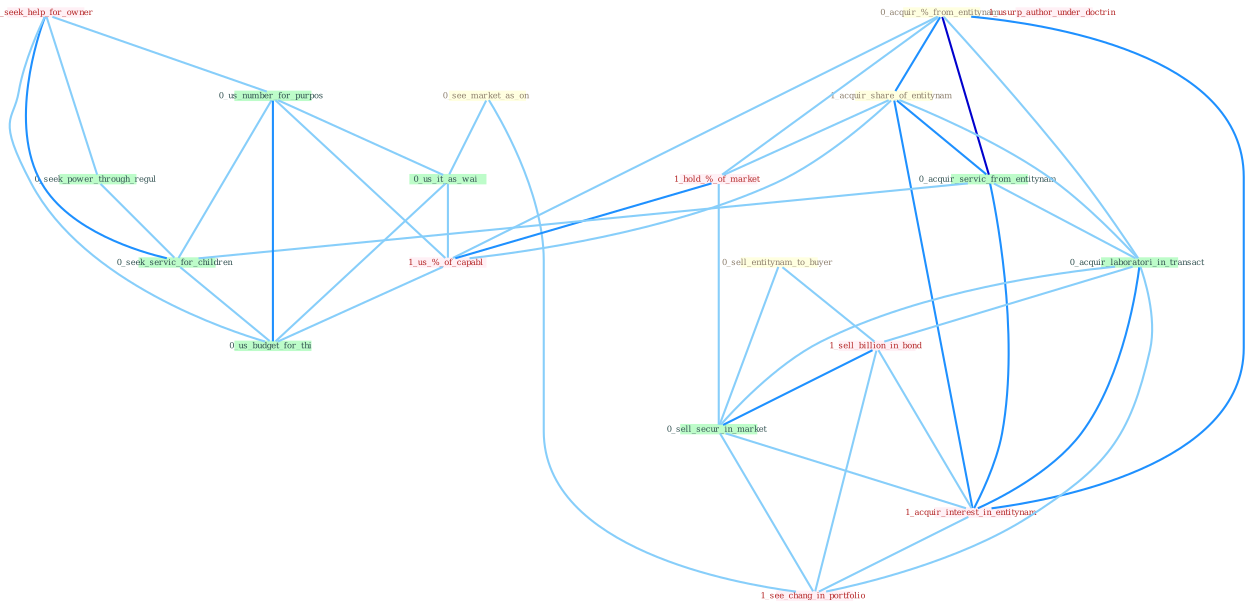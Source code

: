 Graph G{ 
    node
    [shape=polygon,style=filled,width=.5,height=.06,color="#BDFCC9",fixedsize=true,fontsize=4,
    fontcolor="#2f4f4f"];
    {node
    [color="#ffffe0", fontcolor="#8b7d6b"] "0_acquir_%_from_entitynam " "1_acquir_share_of_entitynam " "0_see_market_as_on " "0_sell_entitynam_to_buyer "}
{node [color="#fff0f5", fontcolor="#b22222"] "1_seek_help_for_owner " "1_hold_%_of_market " "1_sell_billion_in_bond " "1_usurp_author_under_doctrin " "1_us_%_of_capabl " "1_acquir_interest_in_entitynam " "1_see_chang_in_portfolio "}
edge [color="#B0E2FF"];

	"0_acquir_%_from_entitynam " -- "1_acquir_share_of_entitynam " [w="2", color="#1e90ff" , len=0.8];
	"0_acquir_%_from_entitynam " -- "0_acquir_servic_from_entitynam " [w="3", color="#0000cd" , len=0.6];
	"0_acquir_%_from_entitynam " -- "1_hold_%_of_market " [w="1", color="#87cefa" ];
	"0_acquir_%_from_entitynam " -- "0_acquir_laboratori_in_transact " [w="1", color="#87cefa" ];
	"0_acquir_%_from_entitynam " -- "1_us_%_of_capabl " [w="1", color="#87cefa" ];
	"0_acquir_%_from_entitynam " -- "1_acquir_interest_in_entitynam " [w="2", color="#1e90ff" , len=0.8];
	"1_acquir_share_of_entitynam " -- "0_acquir_servic_from_entitynam " [w="2", color="#1e90ff" , len=0.8];
	"1_acquir_share_of_entitynam " -- "1_hold_%_of_market " [w="1", color="#87cefa" ];
	"1_acquir_share_of_entitynam " -- "0_acquir_laboratori_in_transact " [w="1", color="#87cefa" ];
	"1_acquir_share_of_entitynam " -- "1_us_%_of_capabl " [w="1", color="#87cefa" ];
	"1_acquir_share_of_entitynam " -- "1_acquir_interest_in_entitynam " [w="2", color="#1e90ff" , len=0.8];
	"0_see_market_as_on " -- "0_us_it_as_wai " [w="1", color="#87cefa" ];
	"0_see_market_as_on " -- "1_see_chang_in_portfolio " [w="1", color="#87cefa" ];
	"0_sell_entitynam_to_buyer " -- "1_sell_billion_in_bond " [w="1", color="#87cefa" ];
	"0_sell_entitynam_to_buyer " -- "0_sell_secur_in_market " [w="1", color="#87cefa" ];
	"1_seek_help_for_owner " -- "0_seek_power_through_regul " [w="1", color="#87cefa" ];
	"1_seek_help_for_owner " -- "0_us_number_for_purpos " [w="1", color="#87cefa" ];
	"1_seek_help_for_owner " -- "0_seek_servic_for_children " [w="2", color="#1e90ff" , len=0.8];
	"1_seek_help_for_owner " -- "0_us_budget_for_thi " [w="1", color="#87cefa" ];
	"0_acquir_servic_from_entitynam " -- "0_acquir_laboratori_in_transact " [w="1", color="#87cefa" ];
	"0_acquir_servic_from_entitynam " -- "1_acquir_interest_in_entitynam " [w="2", color="#1e90ff" , len=0.8];
	"0_acquir_servic_from_entitynam " -- "0_seek_servic_for_children " [w="1", color="#87cefa" ];
	"1_hold_%_of_market " -- "1_us_%_of_capabl " [w="2", color="#1e90ff" , len=0.8];
	"1_hold_%_of_market " -- "0_sell_secur_in_market " [w="1", color="#87cefa" ];
	"0_seek_power_through_regul " -- "0_seek_servic_for_children " [w="1", color="#87cefa" ];
	"0_us_number_for_purpos " -- "0_us_it_as_wai " [w="1", color="#87cefa" ];
	"0_us_number_for_purpos " -- "1_us_%_of_capabl " [w="1", color="#87cefa" ];
	"0_us_number_for_purpos " -- "0_seek_servic_for_children " [w="1", color="#87cefa" ];
	"0_us_number_for_purpos " -- "0_us_budget_for_thi " [w="2", color="#1e90ff" , len=0.8];
	"0_acquir_laboratori_in_transact " -- "1_sell_billion_in_bond " [w="1", color="#87cefa" ];
	"0_acquir_laboratori_in_transact " -- "0_sell_secur_in_market " [w="1", color="#87cefa" ];
	"0_acquir_laboratori_in_transact " -- "1_acquir_interest_in_entitynam " [w="2", color="#1e90ff" , len=0.8];
	"0_acquir_laboratori_in_transact " -- "1_see_chang_in_portfolio " [w="1", color="#87cefa" ];
	"1_sell_billion_in_bond " -- "0_sell_secur_in_market " [w="2", color="#1e90ff" , len=0.8];
	"1_sell_billion_in_bond " -- "1_acquir_interest_in_entitynam " [w="1", color="#87cefa" ];
	"1_sell_billion_in_bond " -- "1_see_chang_in_portfolio " [w="1", color="#87cefa" ];
	"0_us_it_as_wai " -- "1_us_%_of_capabl " [w="1", color="#87cefa" ];
	"0_us_it_as_wai " -- "0_us_budget_for_thi " [w="1", color="#87cefa" ];
	"1_us_%_of_capabl " -- "0_us_budget_for_thi " [w="1", color="#87cefa" ];
	"0_sell_secur_in_market " -- "1_acquir_interest_in_entitynam " [w="1", color="#87cefa" ];
	"0_sell_secur_in_market " -- "1_see_chang_in_portfolio " [w="1", color="#87cefa" ];
	"1_acquir_interest_in_entitynam " -- "1_see_chang_in_portfolio " [w="1", color="#87cefa" ];
	"0_seek_servic_for_children " -- "0_us_budget_for_thi " [w="1", color="#87cefa" ];
}